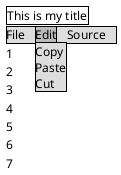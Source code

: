 {
  "sha1": "ylvt3ihocwdm8n63sgwhwzv2nn8ro8",
  "insertion": {
    "when": "2024-06-04T17:28:47.008Z",
    "user": "plantuml@gmail.com"
  }
}
@startsalt
{
{# This is my title }
{* File | Edit | Source
Edit|Copy
Edit|Paste
Edit|Cut
}
1
2
3
4
5
6
7
}
@endsalt
